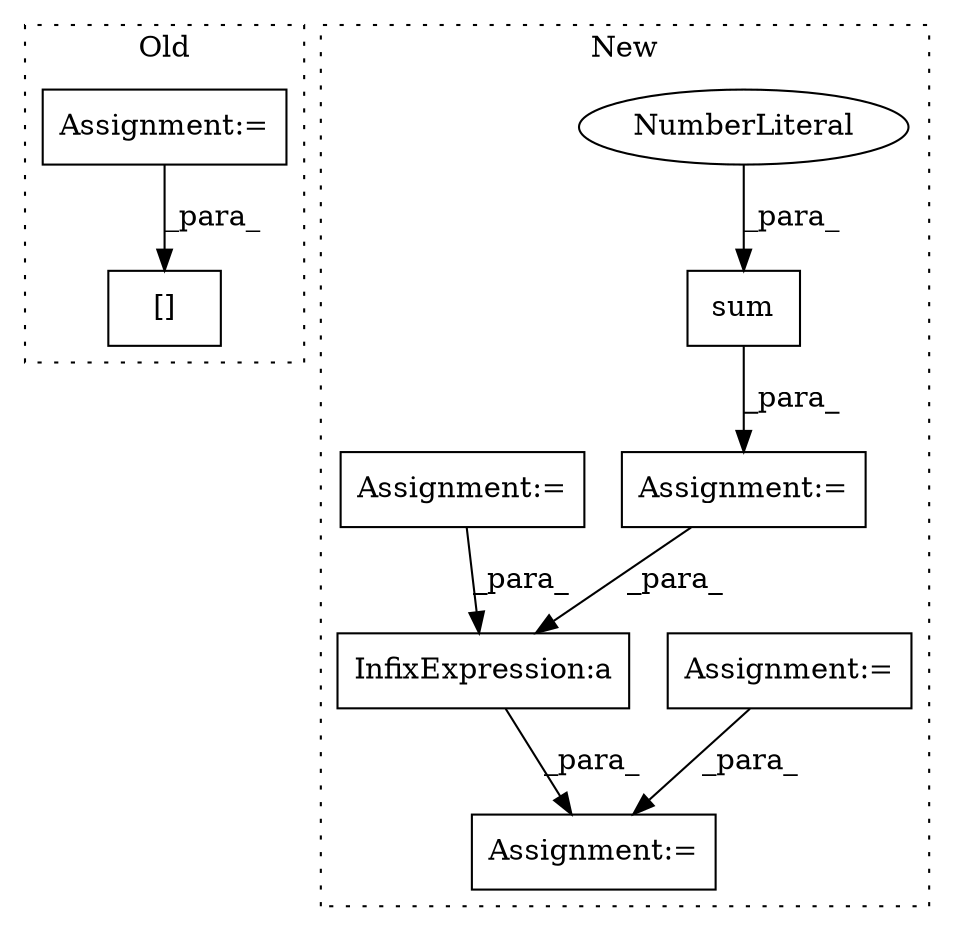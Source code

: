 digraph G {
subgraph cluster0 {
1 [label="[]" a="2" s="2612,2645" l="28,1" shape="box"];
9 [label="Assignment:=" a="7" s="2517,2596" l="57,2" shape="box"];
label = "Old";
style="dotted";
}
subgraph cluster1 {
2 [label="sum" a="32" s="2579,2604" l="4,1" shape="box"];
3 [label="Assignment:=" a="7" s="2572" l="1" shape="box"];
4 [label="NumberLiteral" a="34" s="2590" l="1" shape="ellipse"];
5 [label="Assignment:=" a="7" s="2670" l="1" shape="box"];
6 [label="Assignment:=" a="7" s="2462" l="1" shape="box"];
7 [label="Assignment:=" a="7" s="2352" l="1" shape="box"];
8 [label="InfixExpression:a" a="27" s="2701" l="3" shape="box"];
label = "New";
style="dotted";
}
2 -> 3 [label="_para_"];
3 -> 8 [label="_para_"];
4 -> 2 [label="_para_"];
6 -> 5 [label="_para_"];
7 -> 8 [label="_para_"];
8 -> 5 [label="_para_"];
9 -> 1 [label="_para_"];
}